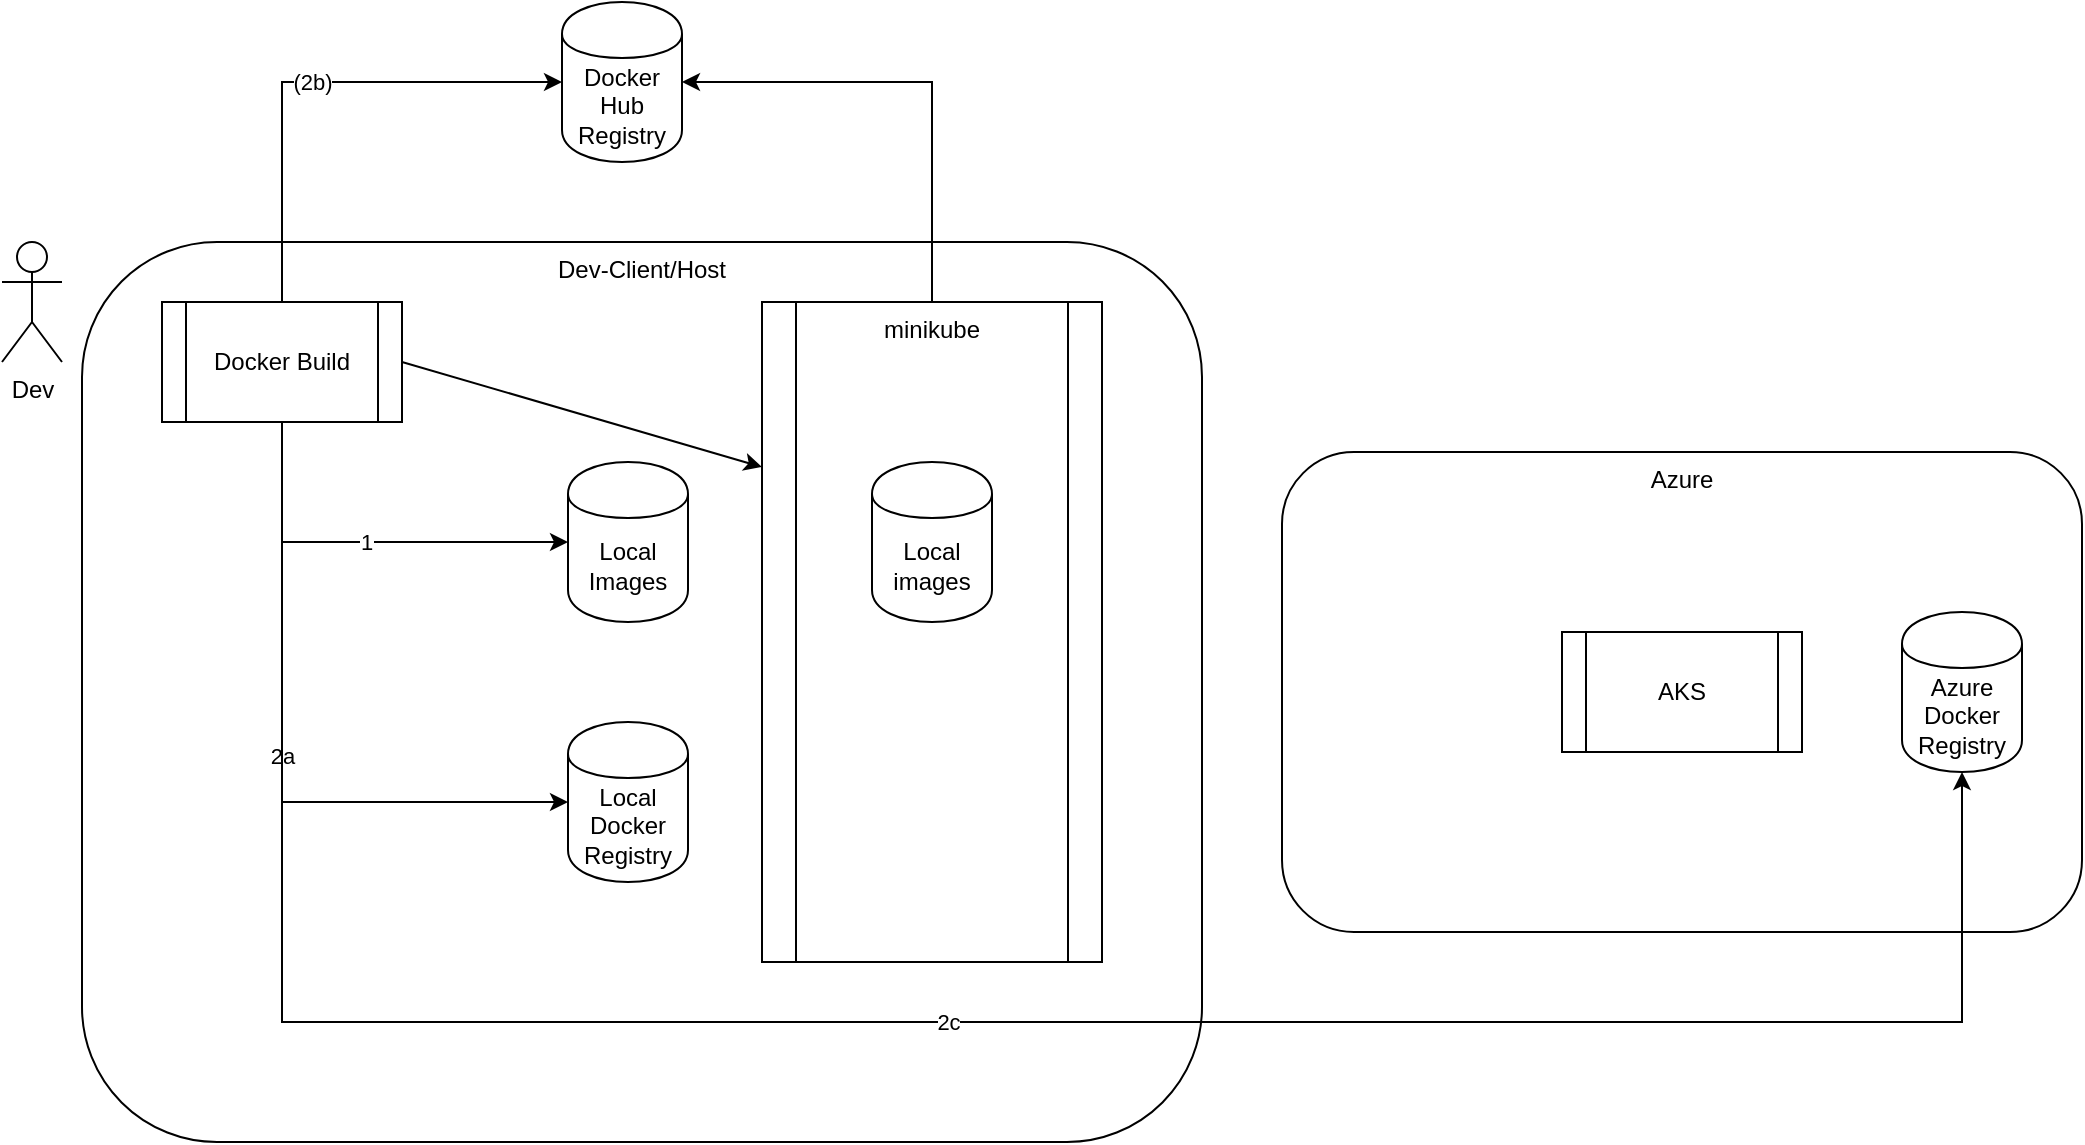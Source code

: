 <mxfile version="10.9.5" type="google"><diagram id="xr-0ufHwQuwkwjqVdW12" name="Page-1"><mxGraphModel dx="1422" dy="796" grid="1" gridSize="10" guides="1" tooltips="1" connect="1" arrows="1" fold="1" page="1" pageScale="1" pageWidth="1169" pageHeight="827" math="0" shadow="0"><root><mxCell id="0"/><mxCell id="1" parent="0"/><mxCell id="iE1w6LCi2MTAlPQp8fhr-19" value="Azure" style="rounded=1;whiteSpace=wrap;html=1;verticalAlign=top;" vertex="1" parent="1"><mxGeometry x="740" y="235" width="400" height="240" as="geometry"/></mxCell><mxCell id="iE1w6LCi2MTAlPQp8fhr-5" value="Dev-Client/Host" style="rounded=1;whiteSpace=wrap;html=1;labelPosition=center;verticalLabelPosition=middle;align=center;verticalAlign=top;" vertex="1" parent="1"><mxGeometry x="140" y="130" width="560" height="450" as="geometry"/></mxCell><mxCell id="iE1w6LCi2MTAlPQp8fhr-2" value="Docker Hub Registry" style="shape=cylinder;whiteSpace=wrap;html=1;boundedLbl=1;backgroundOutline=1;" vertex="1" parent="1"><mxGeometry x="380" y="10" width="60" height="80" as="geometry"/></mxCell><mxCell id="iE1w6LCi2MTAlPQp8fhr-9" style="edgeStyle=orthogonalEdgeStyle;rounded=0;orthogonalLoop=1;jettySize=auto;html=1;exitX=0.5;exitY=0;exitDx=0;exitDy=0;entryX=1;entryY=0.5;entryDx=0;entryDy=0;" edge="1" parent="1" source="iE1w6LCi2MTAlPQp8fhr-3" target="iE1w6LCi2MTAlPQp8fhr-2"><mxGeometry relative="1" as="geometry"/></mxCell><mxCell id="iE1w6LCi2MTAlPQp8fhr-3" value="minikube" style="shape=process;whiteSpace=wrap;html=1;backgroundOutline=1;verticalAlign=top;" vertex="1" parent="1"><mxGeometry x="480" y="160" width="170" height="330" as="geometry"/></mxCell><mxCell id="iE1w6LCi2MTAlPQp8fhr-4" value="Dev" style="shape=umlActor;verticalLabelPosition=bottom;labelBackgroundColor=#ffffff;verticalAlign=top;html=1;outlineConnect=0;" vertex="1" parent="1"><mxGeometry x="100" y="130" width="30" height="60" as="geometry"/></mxCell><mxCell id="iE1w6LCi2MTAlPQp8fhr-12" value="1" style="edgeStyle=orthogonalEdgeStyle;rounded=0;orthogonalLoop=1;jettySize=auto;html=1;exitX=0.5;exitY=1;exitDx=0;exitDy=0;entryX=0;entryY=0.5;entryDx=0;entryDy=0;" edge="1" parent="1" source="iE1w6LCi2MTAlPQp8fhr-10" target="iE1w6LCi2MTAlPQp8fhr-11"><mxGeometry relative="1" as="geometry"/></mxCell><mxCell id="iE1w6LCi2MTAlPQp8fhr-15" value="2a" style="edgeStyle=orthogonalEdgeStyle;rounded=0;orthogonalLoop=1;jettySize=auto;html=1;exitX=0.5;exitY=1;exitDx=0;exitDy=0;entryX=0;entryY=0.5;entryDx=0;entryDy=0;" edge="1" parent="1" source="iE1w6LCi2MTAlPQp8fhr-10" target="iE1w6LCi2MTAlPQp8fhr-13"><mxGeometry relative="1" as="geometry"/></mxCell><mxCell id="iE1w6LCi2MTAlPQp8fhr-17" value="(2b)" style="edgeStyle=orthogonalEdgeStyle;rounded=0;orthogonalLoop=1;jettySize=auto;html=1;exitX=0.5;exitY=0;exitDx=0;exitDy=0;entryX=0;entryY=0.5;entryDx=0;entryDy=0;" edge="1" parent="1" source="iE1w6LCi2MTAlPQp8fhr-10" target="iE1w6LCi2MTAlPQp8fhr-2"><mxGeometry relative="1" as="geometry"/></mxCell><mxCell id="iE1w6LCi2MTAlPQp8fhr-21" value="2c" style="edgeStyle=orthogonalEdgeStyle;rounded=0;orthogonalLoop=1;jettySize=auto;html=1;exitX=0.5;exitY=1;exitDx=0;exitDy=0;entryX=0.5;entryY=1;entryDx=0;entryDy=0;" edge="1" parent="1" source="iE1w6LCi2MTAlPQp8fhr-10" target="iE1w6LCi2MTAlPQp8fhr-20"><mxGeometry relative="1" as="geometry"><Array as="points"><mxPoint x="240" y="520"/><mxPoint x="1080" y="520"/></Array></mxGeometry></mxCell><mxCell id="iE1w6LCi2MTAlPQp8fhr-23" style="rounded=0;orthogonalLoop=1;jettySize=auto;html=1;exitX=1;exitY=0.5;exitDx=0;exitDy=0;entryX=0;entryY=0.25;entryDx=0;entryDy=0;" edge="1" parent="1" source="iE1w6LCi2MTAlPQp8fhr-10" target="iE1w6LCi2MTAlPQp8fhr-3"><mxGeometry relative="1" as="geometry"/></mxCell><mxCell id="iE1w6LCi2MTAlPQp8fhr-10" value="Docker Build&lt;br&gt;" style="shape=process;whiteSpace=wrap;html=1;backgroundOutline=1;" vertex="1" parent="1"><mxGeometry x="180" y="160" width="120" height="60" as="geometry"/></mxCell><mxCell id="iE1w6LCi2MTAlPQp8fhr-11" value="Local Images" style="shape=cylinder;whiteSpace=wrap;html=1;boundedLbl=1;backgroundOutline=1;" vertex="1" parent="1"><mxGeometry x="383" y="240" width="60" height="80" as="geometry"/></mxCell><mxCell id="iE1w6LCi2MTAlPQp8fhr-13" value="Local Docker Registry" style="shape=cylinder;whiteSpace=wrap;html=1;boundedLbl=1;backgroundOutline=1;" vertex="1" parent="1"><mxGeometry x="383" y="370" width="60" height="80" as="geometry"/></mxCell><mxCell id="iE1w6LCi2MTAlPQp8fhr-18" value="AKS" style="shape=process;whiteSpace=wrap;html=1;backgroundOutline=1;" vertex="1" parent="1"><mxGeometry x="880" y="325" width="120" height="60" as="geometry"/></mxCell><mxCell id="iE1w6LCi2MTAlPQp8fhr-20" value="Azure Docker Registry" style="shape=cylinder;whiteSpace=wrap;html=1;boundedLbl=1;backgroundOutline=1;" vertex="1" parent="1"><mxGeometry x="1050" y="315" width="60" height="80" as="geometry"/></mxCell><mxCell id="iE1w6LCi2MTAlPQp8fhr-22" value="Local images" style="shape=cylinder;whiteSpace=wrap;html=1;boundedLbl=1;backgroundOutline=1;" vertex="1" parent="1"><mxGeometry x="535" y="240" width="60" height="80" as="geometry"/></mxCell></root></mxGraphModel></diagram></mxfile>